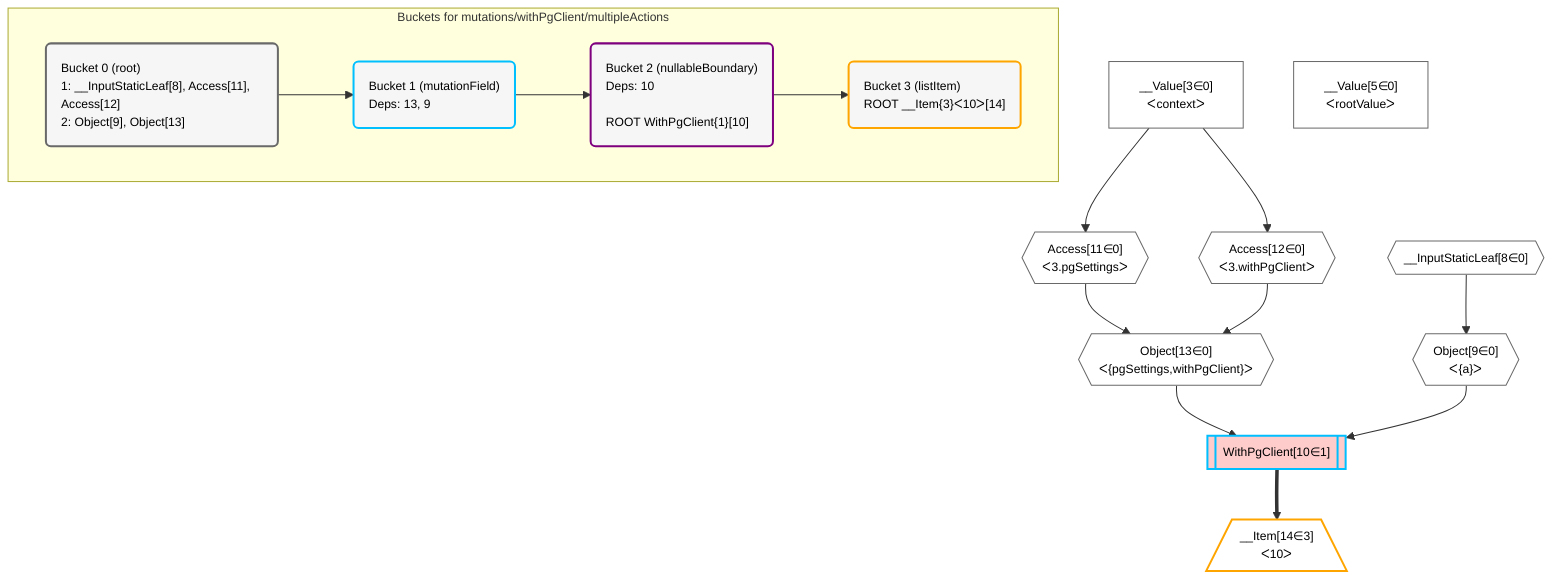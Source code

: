 %%{init: {'themeVariables': { 'fontSize': '12px'}}}%%
graph TD
    classDef path fill:#eee,stroke:#000,color:#000
    classDef plan fill:#fff,stroke-width:1px,color:#000
    classDef itemplan fill:#fff,stroke-width:2px,color:#000
    classDef unbatchedplan fill:#dff,stroke-width:1px,color:#000
    classDef sideeffectplan fill:#fcc,stroke-width:2px,color:#000
    classDef bucket fill:#f6f6f6,color:#000,stroke-width:2px,text-align:left


    %% define steps
    __Value3["__Value[3∈0]<br />ᐸcontextᐳ"]:::plan
    __Value5["__Value[5∈0]<br />ᐸrootValueᐳ"]:::plan
    __InputStaticLeaf8{{"__InputStaticLeaf[8∈0]"}}:::plan
    Object9{{"Object[9∈0]<br />ᐸ{a}ᐳ"}}:::plan
    Access11{{"Access[11∈0]<br />ᐸ3.pgSettingsᐳ"}}:::plan
    Access12{{"Access[12∈0]<br />ᐸ3.withPgClientᐳ"}}:::plan
    Object13{{"Object[13∈0]<br />ᐸ{pgSettings,withPgClient}ᐳ"}}:::plan
    WithPgClient10[["WithPgClient[10∈1]"]]:::sideeffectplan
    __Item14[/"__Item[14∈3]<br />ᐸ10ᐳ"\]:::itemplan

    %% plan dependencies
    __InputStaticLeaf8 --> Object9
    __Value3 --> Access11
    __Value3 --> Access12
    Access11 & Access12 --> Object13
    Object13 & Object9 --> WithPgClient10
    WithPgClient10 ==> __Item14

    subgraph "Buckets for mutations/withPgClient/multipleActions"
    Bucket0("Bucket 0 (root)<br />1: __InputStaticLeaf[8], Access[11], Access[12]<br />2: Object[9], Object[13]"):::bucket
    classDef bucket0 stroke:#696969
    class Bucket0,__Value3,__Value5,__InputStaticLeaf8,Object9,Access11,Access12,Object13 bucket0
    Bucket1("Bucket 1 (mutationField)<br />Deps: 13, 9"):::bucket
    classDef bucket1 stroke:#00bfff
    class Bucket1,WithPgClient10 bucket1
    Bucket2("Bucket 2 (nullableBoundary)<br />Deps: 10<br /><br />ROOT WithPgClient{1}[10]"):::bucket
    classDef bucket2 stroke:#7f007f
    class Bucket2 bucket2
    Bucket3("Bucket 3 (listItem)<br />ROOT __Item{3}ᐸ10ᐳ[14]"):::bucket
    classDef bucket3 stroke:#ffa500
    class Bucket3,__Item14 bucket3
    Bucket0 --> Bucket1
    Bucket1 --> Bucket2
    Bucket2 --> Bucket3
    end